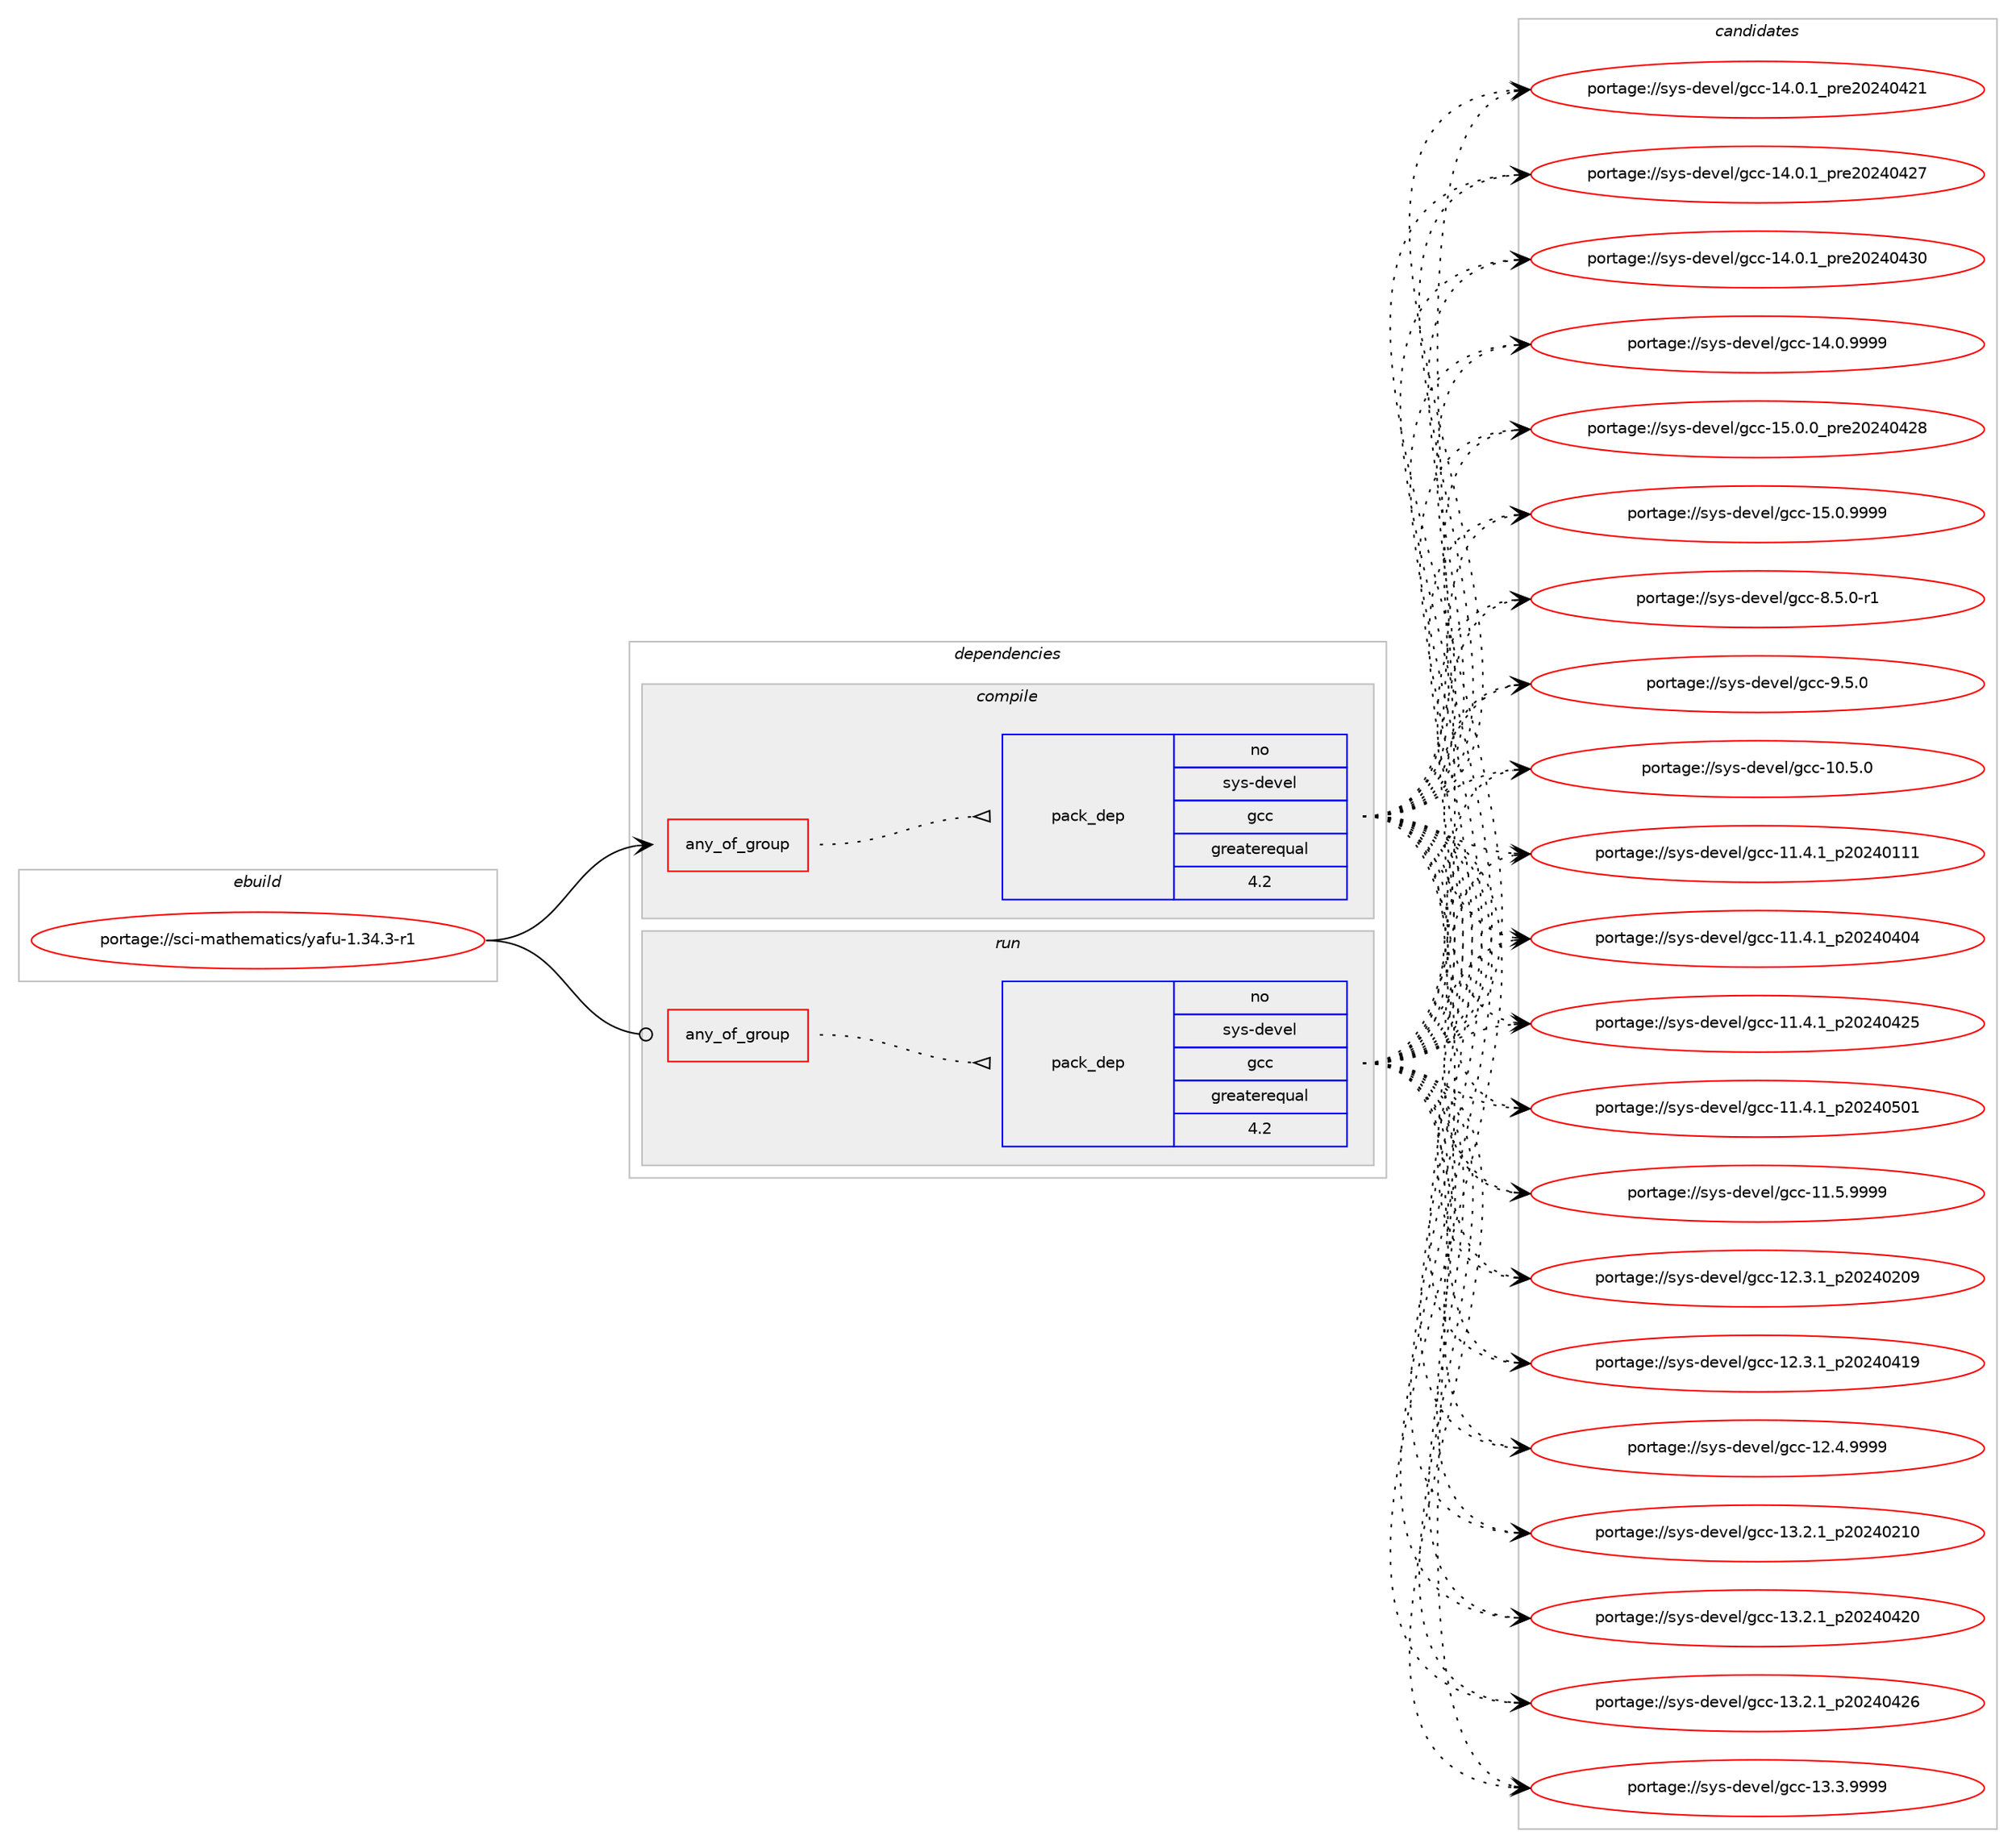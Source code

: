 digraph prolog {

# *************
# Graph options
# *************

newrank=true;
concentrate=true;
compound=true;
graph [rankdir=LR,fontname=Helvetica,fontsize=10,ranksep=1.5];#, ranksep=2.5, nodesep=0.2];
edge  [arrowhead=vee];
node  [fontname=Helvetica,fontsize=10];

# **********
# The ebuild
# **********

subgraph cluster_leftcol {
color=gray;
rank=same;
label=<<i>ebuild</i>>;
id [label="portage://sci-mathematics/yafu-1.34.3-r1", color=red, width=4, href="../sci-mathematics/yafu-1.34.3-r1.svg"];
}

# ****************
# The dependencies
# ****************

subgraph cluster_midcol {
color=gray;
label=<<i>dependencies</i>>;
subgraph cluster_compile {
fillcolor="#eeeeee";
style=filled;
label=<<i>compile</i>>;
subgraph any39 {
dependency2603 [label=<<TABLE BORDER="0" CELLBORDER="1" CELLSPACING="0" CELLPADDING="4"><TR><TD CELLPADDING="10">any_of_group</TD></TR></TABLE>>, shape=none, color=red];subgraph pack728 {
dependency2604 [label=<<TABLE BORDER="0" CELLBORDER="1" CELLSPACING="0" CELLPADDING="4" WIDTH="220"><TR><TD ROWSPAN="6" CELLPADDING="30">pack_dep</TD></TR><TR><TD WIDTH="110">no</TD></TR><TR><TD>sys-devel</TD></TR><TR><TD>gcc</TD></TR><TR><TD>greaterequal</TD></TR><TR><TD>4.2</TD></TR></TABLE>>, shape=none, color=blue];
}
dependency2603:e -> dependency2604:w [weight=20,style="dotted",arrowhead="oinv"];
# *** BEGIN UNKNOWN DEPENDENCY TYPE (TODO) ***
# dependency2603 -> package_dependency(portage://sci-mathematics/yafu-1.34.3-r1,install,no,sys-devel,clang-runtime,none,[,,],any_different_slot,[use(enable(openmp),none)])
# *** END UNKNOWN DEPENDENCY TYPE (TODO) ***

}
id:e -> dependency2603:w [weight=20,style="solid",arrowhead="vee"];
# *** BEGIN UNKNOWN DEPENDENCY TYPE (TODO) ***
# id -> package_dependency(portage://sci-mathematics/yafu-1.34.3-r1,install,no,dev-libs,gmp,none,[,,],[slot(0),equal],[])
# *** END UNKNOWN DEPENDENCY TYPE (TODO) ***

# *** BEGIN UNKNOWN DEPENDENCY TYPE (TODO) ***
# id -> package_dependency(portage://sci-mathematics/yafu-1.34.3-r1,install,no,sci-mathematics,gmp-ecm,none,[,,],[],[])
# *** END UNKNOWN DEPENDENCY TYPE (TODO) ***

}
subgraph cluster_compileandrun {
fillcolor="#eeeeee";
style=filled;
label=<<i>compile and run</i>>;
}
subgraph cluster_run {
fillcolor="#eeeeee";
style=filled;
label=<<i>run</i>>;
subgraph any40 {
dependency2605 [label=<<TABLE BORDER="0" CELLBORDER="1" CELLSPACING="0" CELLPADDING="4"><TR><TD CELLPADDING="10">any_of_group</TD></TR></TABLE>>, shape=none, color=red];subgraph pack729 {
dependency2606 [label=<<TABLE BORDER="0" CELLBORDER="1" CELLSPACING="0" CELLPADDING="4" WIDTH="220"><TR><TD ROWSPAN="6" CELLPADDING="30">pack_dep</TD></TR><TR><TD WIDTH="110">no</TD></TR><TR><TD>sys-devel</TD></TR><TR><TD>gcc</TD></TR><TR><TD>greaterequal</TD></TR><TR><TD>4.2</TD></TR></TABLE>>, shape=none, color=blue];
}
dependency2605:e -> dependency2606:w [weight=20,style="dotted",arrowhead="oinv"];
# *** BEGIN UNKNOWN DEPENDENCY TYPE (TODO) ***
# dependency2605 -> package_dependency(portage://sci-mathematics/yafu-1.34.3-r1,run,no,sys-devel,clang-runtime,none,[,,],any_different_slot,[use(enable(openmp),none)])
# *** END UNKNOWN DEPENDENCY TYPE (TODO) ***

}
id:e -> dependency2605:w [weight=20,style="solid",arrowhead="odot"];
# *** BEGIN UNKNOWN DEPENDENCY TYPE (TODO) ***
# id -> package_dependency(portage://sci-mathematics/yafu-1.34.3-r1,run,no,dev-libs,gmp,none,[,,],[slot(0),equal],[])
# *** END UNKNOWN DEPENDENCY TYPE (TODO) ***

# *** BEGIN UNKNOWN DEPENDENCY TYPE (TODO) ***
# id -> package_dependency(portage://sci-mathematics/yafu-1.34.3-r1,run,no,sci-mathematics,gmp-ecm,none,[,,],[],[])
# *** END UNKNOWN DEPENDENCY TYPE (TODO) ***

}
}

# **************
# The candidates
# **************

subgraph cluster_choices {
rank=same;
color=gray;
label=<<i>candidates</i>>;

subgraph choice728 {
color=black;
nodesep=1;
choice1151211154510010111810110847103999945494846534648 [label="portage://sys-devel/gcc-10.5.0", color=red, width=4,href="../sys-devel/gcc-10.5.0.svg"];
choice1151211154510010111810110847103999945494946524649951125048505248494949 [label="portage://sys-devel/gcc-11.4.1_p20240111", color=red, width=4,href="../sys-devel/gcc-11.4.1_p20240111.svg"];
choice1151211154510010111810110847103999945494946524649951125048505248524852 [label="portage://sys-devel/gcc-11.4.1_p20240404", color=red, width=4,href="../sys-devel/gcc-11.4.1_p20240404.svg"];
choice1151211154510010111810110847103999945494946524649951125048505248525053 [label="portage://sys-devel/gcc-11.4.1_p20240425", color=red, width=4,href="../sys-devel/gcc-11.4.1_p20240425.svg"];
choice1151211154510010111810110847103999945494946524649951125048505248534849 [label="portage://sys-devel/gcc-11.4.1_p20240501", color=red, width=4,href="../sys-devel/gcc-11.4.1_p20240501.svg"];
choice1151211154510010111810110847103999945494946534657575757 [label="portage://sys-devel/gcc-11.5.9999", color=red, width=4,href="../sys-devel/gcc-11.5.9999.svg"];
choice1151211154510010111810110847103999945495046514649951125048505248504857 [label="portage://sys-devel/gcc-12.3.1_p20240209", color=red, width=4,href="../sys-devel/gcc-12.3.1_p20240209.svg"];
choice1151211154510010111810110847103999945495046514649951125048505248524957 [label="portage://sys-devel/gcc-12.3.1_p20240419", color=red, width=4,href="../sys-devel/gcc-12.3.1_p20240419.svg"];
choice1151211154510010111810110847103999945495046524657575757 [label="portage://sys-devel/gcc-12.4.9999", color=red, width=4,href="../sys-devel/gcc-12.4.9999.svg"];
choice1151211154510010111810110847103999945495146504649951125048505248504948 [label="portage://sys-devel/gcc-13.2.1_p20240210", color=red, width=4,href="../sys-devel/gcc-13.2.1_p20240210.svg"];
choice1151211154510010111810110847103999945495146504649951125048505248525048 [label="portage://sys-devel/gcc-13.2.1_p20240420", color=red, width=4,href="../sys-devel/gcc-13.2.1_p20240420.svg"];
choice1151211154510010111810110847103999945495146504649951125048505248525054 [label="portage://sys-devel/gcc-13.2.1_p20240426", color=red, width=4,href="../sys-devel/gcc-13.2.1_p20240426.svg"];
choice1151211154510010111810110847103999945495146514657575757 [label="portage://sys-devel/gcc-13.3.9999", color=red, width=4,href="../sys-devel/gcc-13.3.9999.svg"];
choice1151211154510010111810110847103999945495246484649951121141015048505248525049 [label="portage://sys-devel/gcc-14.0.1_pre20240421", color=red, width=4,href="../sys-devel/gcc-14.0.1_pre20240421.svg"];
choice1151211154510010111810110847103999945495246484649951121141015048505248525055 [label="portage://sys-devel/gcc-14.0.1_pre20240427", color=red, width=4,href="../sys-devel/gcc-14.0.1_pre20240427.svg"];
choice1151211154510010111810110847103999945495246484649951121141015048505248525148 [label="portage://sys-devel/gcc-14.0.1_pre20240430", color=red, width=4,href="../sys-devel/gcc-14.0.1_pre20240430.svg"];
choice1151211154510010111810110847103999945495246484657575757 [label="portage://sys-devel/gcc-14.0.9999", color=red, width=4,href="../sys-devel/gcc-14.0.9999.svg"];
choice1151211154510010111810110847103999945495346484648951121141015048505248525056 [label="portage://sys-devel/gcc-15.0.0_pre20240428", color=red, width=4,href="../sys-devel/gcc-15.0.0_pre20240428.svg"];
choice1151211154510010111810110847103999945495346484657575757 [label="portage://sys-devel/gcc-15.0.9999", color=red, width=4,href="../sys-devel/gcc-15.0.9999.svg"];
choice115121115451001011181011084710399994556465346484511449 [label="portage://sys-devel/gcc-8.5.0-r1", color=red, width=4,href="../sys-devel/gcc-8.5.0-r1.svg"];
choice11512111545100101118101108471039999455746534648 [label="portage://sys-devel/gcc-9.5.0", color=red, width=4,href="../sys-devel/gcc-9.5.0.svg"];
dependency2604:e -> choice1151211154510010111810110847103999945494846534648:w [style=dotted,weight="100"];
dependency2604:e -> choice1151211154510010111810110847103999945494946524649951125048505248494949:w [style=dotted,weight="100"];
dependency2604:e -> choice1151211154510010111810110847103999945494946524649951125048505248524852:w [style=dotted,weight="100"];
dependency2604:e -> choice1151211154510010111810110847103999945494946524649951125048505248525053:w [style=dotted,weight="100"];
dependency2604:e -> choice1151211154510010111810110847103999945494946524649951125048505248534849:w [style=dotted,weight="100"];
dependency2604:e -> choice1151211154510010111810110847103999945494946534657575757:w [style=dotted,weight="100"];
dependency2604:e -> choice1151211154510010111810110847103999945495046514649951125048505248504857:w [style=dotted,weight="100"];
dependency2604:e -> choice1151211154510010111810110847103999945495046514649951125048505248524957:w [style=dotted,weight="100"];
dependency2604:e -> choice1151211154510010111810110847103999945495046524657575757:w [style=dotted,weight="100"];
dependency2604:e -> choice1151211154510010111810110847103999945495146504649951125048505248504948:w [style=dotted,weight="100"];
dependency2604:e -> choice1151211154510010111810110847103999945495146504649951125048505248525048:w [style=dotted,weight="100"];
dependency2604:e -> choice1151211154510010111810110847103999945495146504649951125048505248525054:w [style=dotted,weight="100"];
dependency2604:e -> choice1151211154510010111810110847103999945495146514657575757:w [style=dotted,weight="100"];
dependency2604:e -> choice1151211154510010111810110847103999945495246484649951121141015048505248525049:w [style=dotted,weight="100"];
dependency2604:e -> choice1151211154510010111810110847103999945495246484649951121141015048505248525055:w [style=dotted,weight="100"];
dependency2604:e -> choice1151211154510010111810110847103999945495246484649951121141015048505248525148:w [style=dotted,weight="100"];
dependency2604:e -> choice1151211154510010111810110847103999945495246484657575757:w [style=dotted,weight="100"];
dependency2604:e -> choice1151211154510010111810110847103999945495346484648951121141015048505248525056:w [style=dotted,weight="100"];
dependency2604:e -> choice1151211154510010111810110847103999945495346484657575757:w [style=dotted,weight="100"];
dependency2604:e -> choice115121115451001011181011084710399994556465346484511449:w [style=dotted,weight="100"];
dependency2604:e -> choice11512111545100101118101108471039999455746534648:w [style=dotted,weight="100"];
}
subgraph choice729 {
color=black;
nodesep=1;
choice1151211154510010111810110847103999945494846534648 [label="portage://sys-devel/gcc-10.5.0", color=red, width=4,href="../sys-devel/gcc-10.5.0.svg"];
choice1151211154510010111810110847103999945494946524649951125048505248494949 [label="portage://sys-devel/gcc-11.4.1_p20240111", color=red, width=4,href="../sys-devel/gcc-11.4.1_p20240111.svg"];
choice1151211154510010111810110847103999945494946524649951125048505248524852 [label="portage://sys-devel/gcc-11.4.1_p20240404", color=red, width=4,href="../sys-devel/gcc-11.4.1_p20240404.svg"];
choice1151211154510010111810110847103999945494946524649951125048505248525053 [label="portage://sys-devel/gcc-11.4.1_p20240425", color=red, width=4,href="../sys-devel/gcc-11.4.1_p20240425.svg"];
choice1151211154510010111810110847103999945494946524649951125048505248534849 [label="portage://sys-devel/gcc-11.4.1_p20240501", color=red, width=4,href="../sys-devel/gcc-11.4.1_p20240501.svg"];
choice1151211154510010111810110847103999945494946534657575757 [label="portage://sys-devel/gcc-11.5.9999", color=red, width=4,href="../sys-devel/gcc-11.5.9999.svg"];
choice1151211154510010111810110847103999945495046514649951125048505248504857 [label="portage://sys-devel/gcc-12.3.1_p20240209", color=red, width=4,href="../sys-devel/gcc-12.3.1_p20240209.svg"];
choice1151211154510010111810110847103999945495046514649951125048505248524957 [label="portage://sys-devel/gcc-12.3.1_p20240419", color=red, width=4,href="../sys-devel/gcc-12.3.1_p20240419.svg"];
choice1151211154510010111810110847103999945495046524657575757 [label="portage://sys-devel/gcc-12.4.9999", color=red, width=4,href="../sys-devel/gcc-12.4.9999.svg"];
choice1151211154510010111810110847103999945495146504649951125048505248504948 [label="portage://sys-devel/gcc-13.2.1_p20240210", color=red, width=4,href="../sys-devel/gcc-13.2.1_p20240210.svg"];
choice1151211154510010111810110847103999945495146504649951125048505248525048 [label="portage://sys-devel/gcc-13.2.1_p20240420", color=red, width=4,href="../sys-devel/gcc-13.2.1_p20240420.svg"];
choice1151211154510010111810110847103999945495146504649951125048505248525054 [label="portage://sys-devel/gcc-13.2.1_p20240426", color=red, width=4,href="../sys-devel/gcc-13.2.1_p20240426.svg"];
choice1151211154510010111810110847103999945495146514657575757 [label="portage://sys-devel/gcc-13.3.9999", color=red, width=4,href="../sys-devel/gcc-13.3.9999.svg"];
choice1151211154510010111810110847103999945495246484649951121141015048505248525049 [label="portage://sys-devel/gcc-14.0.1_pre20240421", color=red, width=4,href="../sys-devel/gcc-14.0.1_pre20240421.svg"];
choice1151211154510010111810110847103999945495246484649951121141015048505248525055 [label="portage://sys-devel/gcc-14.0.1_pre20240427", color=red, width=4,href="../sys-devel/gcc-14.0.1_pre20240427.svg"];
choice1151211154510010111810110847103999945495246484649951121141015048505248525148 [label="portage://sys-devel/gcc-14.0.1_pre20240430", color=red, width=4,href="../sys-devel/gcc-14.0.1_pre20240430.svg"];
choice1151211154510010111810110847103999945495246484657575757 [label="portage://sys-devel/gcc-14.0.9999", color=red, width=4,href="../sys-devel/gcc-14.0.9999.svg"];
choice1151211154510010111810110847103999945495346484648951121141015048505248525056 [label="portage://sys-devel/gcc-15.0.0_pre20240428", color=red, width=4,href="../sys-devel/gcc-15.0.0_pre20240428.svg"];
choice1151211154510010111810110847103999945495346484657575757 [label="portage://sys-devel/gcc-15.0.9999", color=red, width=4,href="../sys-devel/gcc-15.0.9999.svg"];
choice115121115451001011181011084710399994556465346484511449 [label="portage://sys-devel/gcc-8.5.0-r1", color=red, width=4,href="../sys-devel/gcc-8.5.0-r1.svg"];
choice11512111545100101118101108471039999455746534648 [label="portage://sys-devel/gcc-9.5.0", color=red, width=4,href="../sys-devel/gcc-9.5.0.svg"];
dependency2606:e -> choice1151211154510010111810110847103999945494846534648:w [style=dotted,weight="100"];
dependency2606:e -> choice1151211154510010111810110847103999945494946524649951125048505248494949:w [style=dotted,weight="100"];
dependency2606:e -> choice1151211154510010111810110847103999945494946524649951125048505248524852:w [style=dotted,weight="100"];
dependency2606:e -> choice1151211154510010111810110847103999945494946524649951125048505248525053:w [style=dotted,weight="100"];
dependency2606:e -> choice1151211154510010111810110847103999945494946524649951125048505248534849:w [style=dotted,weight="100"];
dependency2606:e -> choice1151211154510010111810110847103999945494946534657575757:w [style=dotted,weight="100"];
dependency2606:e -> choice1151211154510010111810110847103999945495046514649951125048505248504857:w [style=dotted,weight="100"];
dependency2606:e -> choice1151211154510010111810110847103999945495046514649951125048505248524957:w [style=dotted,weight="100"];
dependency2606:e -> choice1151211154510010111810110847103999945495046524657575757:w [style=dotted,weight="100"];
dependency2606:e -> choice1151211154510010111810110847103999945495146504649951125048505248504948:w [style=dotted,weight="100"];
dependency2606:e -> choice1151211154510010111810110847103999945495146504649951125048505248525048:w [style=dotted,weight="100"];
dependency2606:e -> choice1151211154510010111810110847103999945495146504649951125048505248525054:w [style=dotted,weight="100"];
dependency2606:e -> choice1151211154510010111810110847103999945495146514657575757:w [style=dotted,weight="100"];
dependency2606:e -> choice1151211154510010111810110847103999945495246484649951121141015048505248525049:w [style=dotted,weight="100"];
dependency2606:e -> choice1151211154510010111810110847103999945495246484649951121141015048505248525055:w [style=dotted,weight="100"];
dependency2606:e -> choice1151211154510010111810110847103999945495246484649951121141015048505248525148:w [style=dotted,weight="100"];
dependency2606:e -> choice1151211154510010111810110847103999945495246484657575757:w [style=dotted,weight="100"];
dependency2606:e -> choice1151211154510010111810110847103999945495346484648951121141015048505248525056:w [style=dotted,weight="100"];
dependency2606:e -> choice1151211154510010111810110847103999945495346484657575757:w [style=dotted,weight="100"];
dependency2606:e -> choice115121115451001011181011084710399994556465346484511449:w [style=dotted,weight="100"];
dependency2606:e -> choice11512111545100101118101108471039999455746534648:w [style=dotted,weight="100"];
}
}

}

